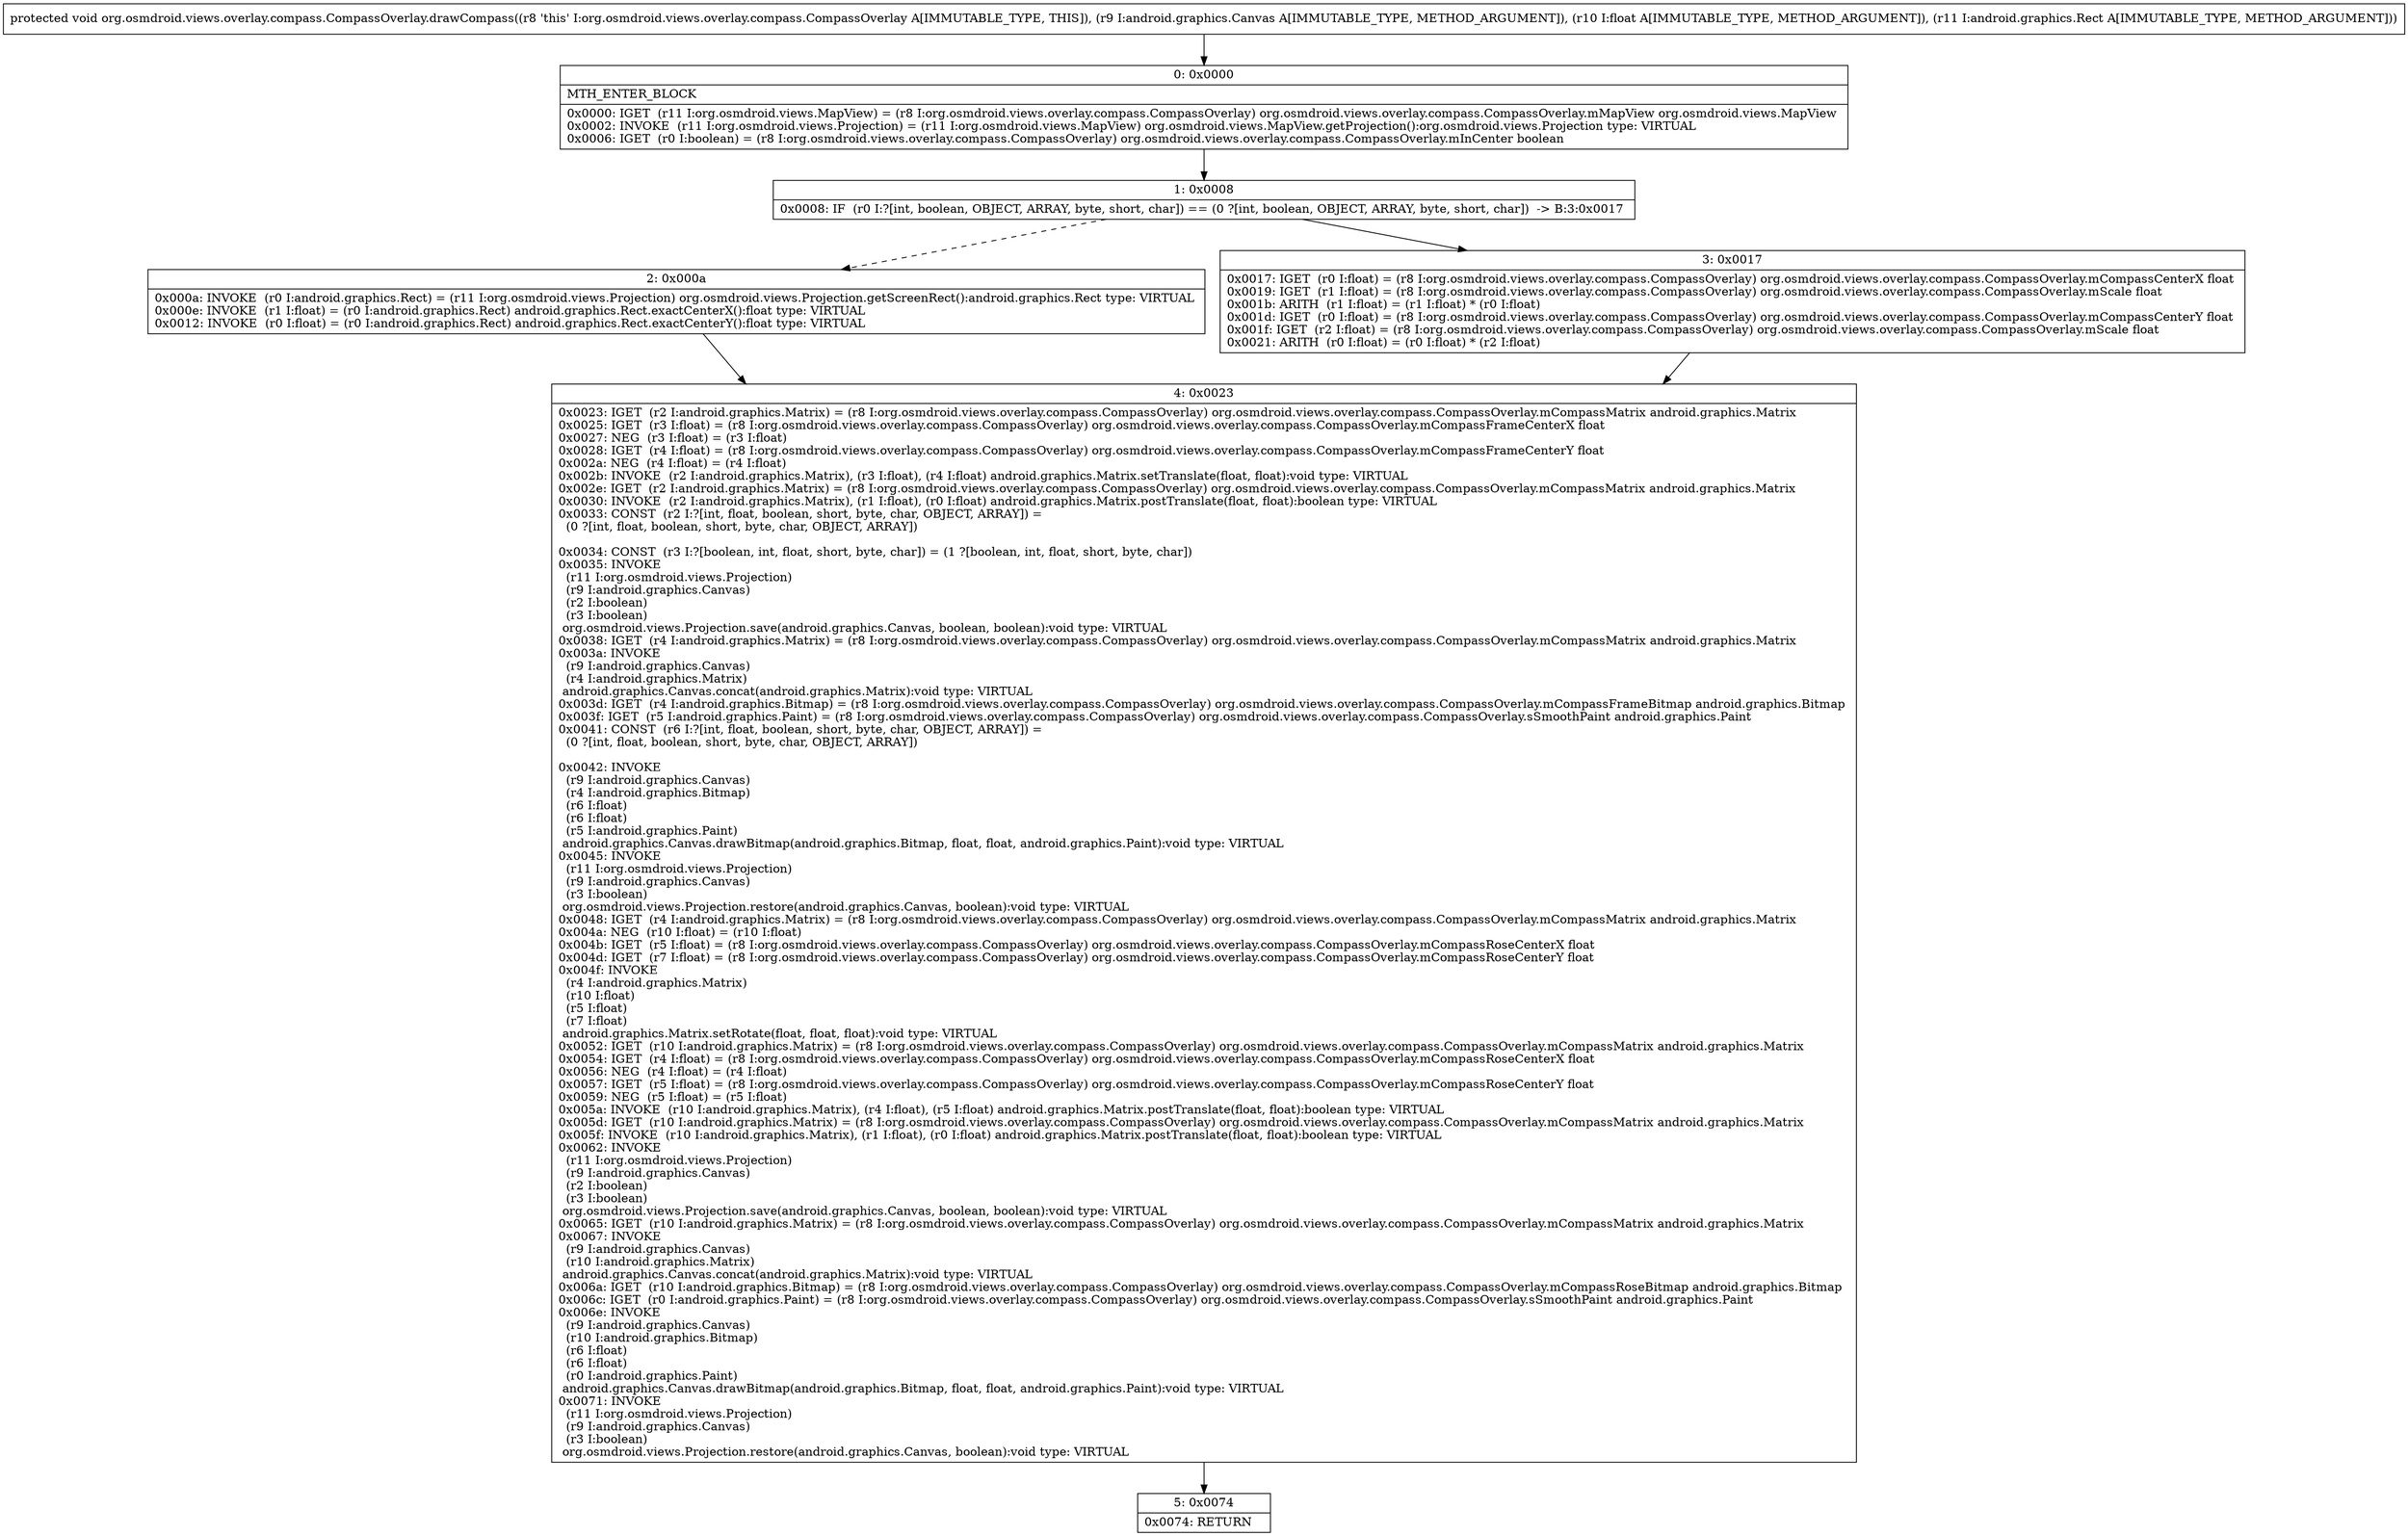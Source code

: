 digraph "CFG fororg.osmdroid.views.overlay.compass.CompassOverlay.drawCompass(Landroid\/graphics\/Canvas;FLandroid\/graphics\/Rect;)V" {
Node_0 [shape=record,label="{0\:\ 0x0000|MTH_ENTER_BLOCK\l|0x0000: IGET  (r11 I:org.osmdroid.views.MapView) = (r8 I:org.osmdroid.views.overlay.compass.CompassOverlay) org.osmdroid.views.overlay.compass.CompassOverlay.mMapView org.osmdroid.views.MapView \l0x0002: INVOKE  (r11 I:org.osmdroid.views.Projection) = (r11 I:org.osmdroid.views.MapView) org.osmdroid.views.MapView.getProjection():org.osmdroid.views.Projection type: VIRTUAL \l0x0006: IGET  (r0 I:boolean) = (r8 I:org.osmdroid.views.overlay.compass.CompassOverlay) org.osmdroid.views.overlay.compass.CompassOverlay.mInCenter boolean \l}"];
Node_1 [shape=record,label="{1\:\ 0x0008|0x0008: IF  (r0 I:?[int, boolean, OBJECT, ARRAY, byte, short, char]) == (0 ?[int, boolean, OBJECT, ARRAY, byte, short, char])  \-\> B:3:0x0017 \l}"];
Node_2 [shape=record,label="{2\:\ 0x000a|0x000a: INVOKE  (r0 I:android.graphics.Rect) = (r11 I:org.osmdroid.views.Projection) org.osmdroid.views.Projection.getScreenRect():android.graphics.Rect type: VIRTUAL \l0x000e: INVOKE  (r1 I:float) = (r0 I:android.graphics.Rect) android.graphics.Rect.exactCenterX():float type: VIRTUAL \l0x0012: INVOKE  (r0 I:float) = (r0 I:android.graphics.Rect) android.graphics.Rect.exactCenterY():float type: VIRTUAL \l}"];
Node_3 [shape=record,label="{3\:\ 0x0017|0x0017: IGET  (r0 I:float) = (r8 I:org.osmdroid.views.overlay.compass.CompassOverlay) org.osmdroid.views.overlay.compass.CompassOverlay.mCompassCenterX float \l0x0019: IGET  (r1 I:float) = (r8 I:org.osmdroid.views.overlay.compass.CompassOverlay) org.osmdroid.views.overlay.compass.CompassOverlay.mScale float \l0x001b: ARITH  (r1 I:float) = (r1 I:float) * (r0 I:float) \l0x001d: IGET  (r0 I:float) = (r8 I:org.osmdroid.views.overlay.compass.CompassOverlay) org.osmdroid.views.overlay.compass.CompassOverlay.mCompassCenterY float \l0x001f: IGET  (r2 I:float) = (r8 I:org.osmdroid.views.overlay.compass.CompassOverlay) org.osmdroid.views.overlay.compass.CompassOverlay.mScale float \l0x0021: ARITH  (r0 I:float) = (r0 I:float) * (r2 I:float) \l}"];
Node_4 [shape=record,label="{4\:\ 0x0023|0x0023: IGET  (r2 I:android.graphics.Matrix) = (r8 I:org.osmdroid.views.overlay.compass.CompassOverlay) org.osmdroid.views.overlay.compass.CompassOverlay.mCompassMatrix android.graphics.Matrix \l0x0025: IGET  (r3 I:float) = (r8 I:org.osmdroid.views.overlay.compass.CompassOverlay) org.osmdroid.views.overlay.compass.CompassOverlay.mCompassFrameCenterX float \l0x0027: NEG  (r3 I:float) = (r3 I:float) \l0x0028: IGET  (r4 I:float) = (r8 I:org.osmdroid.views.overlay.compass.CompassOverlay) org.osmdroid.views.overlay.compass.CompassOverlay.mCompassFrameCenterY float \l0x002a: NEG  (r4 I:float) = (r4 I:float) \l0x002b: INVOKE  (r2 I:android.graphics.Matrix), (r3 I:float), (r4 I:float) android.graphics.Matrix.setTranslate(float, float):void type: VIRTUAL \l0x002e: IGET  (r2 I:android.graphics.Matrix) = (r8 I:org.osmdroid.views.overlay.compass.CompassOverlay) org.osmdroid.views.overlay.compass.CompassOverlay.mCompassMatrix android.graphics.Matrix \l0x0030: INVOKE  (r2 I:android.graphics.Matrix), (r1 I:float), (r0 I:float) android.graphics.Matrix.postTranslate(float, float):boolean type: VIRTUAL \l0x0033: CONST  (r2 I:?[int, float, boolean, short, byte, char, OBJECT, ARRAY]) = \l  (0 ?[int, float, boolean, short, byte, char, OBJECT, ARRAY])\l \l0x0034: CONST  (r3 I:?[boolean, int, float, short, byte, char]) = (1 ?[boolean, int, float, short, byte, char]) \l0x0035: INVOKE  \l  (r11 I:org.osmdroid.views.Projection)\l  (r9 I:android.graphics.Canvas)\l  (r2 I:boolean)\l  (r3 I:boolean)\l org.osmdroid.views.Projection.save(android.graphics.Canvas, boolean, boolean):void type: VIRTUAL \l0x0038: IGET  (r4 I:android.graphics.Matrix) = (r8 I:org.osmdroid.views.overlay.compass.CompassOverlay) org.osmdroid.views.overlay.compass.CompassOverlay.mCompassMatrix android.graphics.Matrix \l0x003a: INVOKE  \l  (r9 I:android.graphics.Canvas)\l  (r4 I:android.graphics.Matrix)\l android.graphics.Canvas.concat(android.graphics.Matrix):void type: VIRTUAL \l0x003d: IGET  (r4 I:android.graphics.Bitmap) = (r8 I:org.osmdroid.views.overlay.compass.CompassOverlay) org.osmdroid.views.overlay.compass.CompassOverlay.mCompassFrameBitmap android.graphics.Bitmap \l0x003f: IGET  (r5 I:android.graphics.Paint) = (r8 I:org.osmdroid.views.overlay.compass.CompassOverlay) org.osmdroid.views.overlay.compass.CompassOverlay.sSmoothPaint android.graphics.Paint \l0x0041: CONST  (r6 I:?[int, float, boolean, short, byte, char, OBJECT, ARRAY]) = \l  (0 ?[int, float, boolean, short, byte, char, OBJECT, ARRAY])\l \l0x0042: INVOKE  \l  (r9 I:android.graphics.Canvas)\l  (r4 I:android.graphics.Bitmap)\l  (r6 I:float)\l  (r6 I:float)\l  (r5 I:android.graphics.Paint)\l android.graphics.Canvas.drawBitmap(android.graphics.Bitmap, float, float, android.graphics.Paint):void type: VIRTUAL \l0x0045: INVOKE  \l  (r11 I:org.osmdroid.views.Projection)\l  (r9 I:android.graphics.Canvas)\l  (r3 I:boolean)\l org.osmdroid.views.Projection.restore(android.graphics.Canvas, boolean):void type: VIRTUAL \l0x0048: IGET  (r4 I:android.graphics.Matrix) = (r8 I:org.osmdroid.views.overlay.compass.CompassOverlay) org.osmdroid.views.overlay.compass.CompassOverlay.mCompassMatrix android.graphics.Matrix \l0x004a: NEG  (r10 I:float) = (r10 I:float) \l0x004b: IGET  (r5 I:float) = (r8 I:org.osmdroid.views.overlay.compass.CompassOverlay) org.osmdroid.views.overlay.compass.CompassOverlay.mCompassRoseCenterX float \l0x004d: IGET  (r7 I:float) = (r8 I:org.osmdroid.views.overlay.compass.CompassOverlay) org.osmdroid.views.overlay.compass.CompassOverlay.mCompassRoseCenterY float \l0x004f: INVOKE  \l  (r4 I:android.graphics.Matrix)\l  (r10 I:float)\l  (r5 I:float)\l  (r7 I:float)\l android.graphics.Matrix.setRotate(float, float, float):void type: VIRTUAL \l0x0052: IGET  (r10 I:android.graphics.Matrix) = (r8 I:org.osmdroid.views.overlay.compass.CompassOverlay) org.osmdroid.views.overlay.compass.CompassOverlay.mCompassMatrix android.graphics.Matrix \l0x0054: IGET  (r4 I:float) = (r8 I:org.osmdroid.views.overlay.compass.CompassOverlay) org.osmdroid.views.overlay.compass.CompassOverlay.mCompassRoseCenterX float \l0x0056: NEG  (r4 I:float) = (r4 I:float) \l0x0057: IGET  (r5 I:float) = (r8 I:org.osmdroid.views.overlay.compass.CompassOverlay) org.osmdroid.views.overlay.compass.CompassOverlay.mCompassRoseCenterY float \l0x0059: NEG  (r5 I:float) = (r5 I:float) \l0x005a: INVOKE  (r10 I:android.graphics.Matrix), (r4 I:float), (r5 I:float) android.graphics.Matrix.postTranslate(float, float):boolean type: VIRTUAL \l0x005d: IGET  (r10 I:android.graphics.Matrix) = (r8 I:org.osmdroid.views.overlay.compass.CompassOverlay) org.osmdroid.views.overlay.compass.CompassOverlay.mCompassMatrix android.graphics.Matrix \l0x005f: INVOKE  (r10 I:android.graphics.Matrix), (r1 I:float), (r0 I:float) android.graphics.Matrix.postTranslate(float, float):boolean type: VIRTUAL \l0x0062: INVOKE  \l  (r11 I:org.osmdroid.views.Projection)\l  (r9 I:android.graphics.Canvas)\l  (r2 I:boolean)\l  (r3 I:boolean)\l org.osmdroid.views.Projection.save(android.graphics.Canvas, boolean, boolean):void type: VIRTUAL \l0x0065: IGET  (r10 I:android.graphics.Matrix) = (r8 I:org.osmdroid.views.overlay.compass.CompassOverlay) org.osmdroid.views.overlay.compass.CompassOverlay.mCompassMatrix android.graphics.Matrix \l0x0067: INVOKE  \l  (r9 I:android.graphics.Canvas)\l  (r10 I:android.graphics.Matrix)\l android.graphics.Canvas.concat(android.graphics.Matrix):void type: VIRTUAL \l0x006a: IGET  (r10 I:android.graphics.Bitmap) = (r8 I:org.osmdroid.views.overlay.compass.CompassOverlay) org.osmdroid.views.overlay.compass.CompassOverlay.mCompassRoseBitmap android.graphics.Bitmap \l0x006c: IGET  (r0 I:android.graphics.Paint) = (r8 I:org.osmdroid.views.overlay.compass.CompassOverlay) org.osmdroid.views.overlay.compass.CompassOverlay.sSmoothPaint android.graphics.Paint \l0x006e: INVOKE  \l  (r9 I:android.graphics.Canvas)\l  (r10 I:android.graphics.Bitmap)\l  (r6 I:float)\l  (r6 I:float)\l  (r0 I:android.graphics.Paint)\l android.graphics.Canvas.drawBitmap(android.graphics.Bitmap, float, float, android.graphics.Paint):void type: VIRTUAL \l0x0071: INVOKE  \l  (r11 I:org.osmdroid.views.Projection)\l  (r9 I:android.graphics.Canvas)\l  (r3 I:boolean)\l org.osmdroid.views.Projection.restore(android.graphics.Canvas, boolean):void type: VIRTUAL \l}"];
Node_5 [shape=record,label="{5\:\ 0x0074|0x0074: RETURN   \l}"];
MethodNode[shape=record,label="{protected void org.osmdroid.views.overlay.compass.CompassOverlay.drawCompass((r8 'this' I:org.osmdroid.views.overlay.compass.CompassOverlay A[IMMUTABLE_TYPE, THIS]), (r9 I:android.graphics.Canvas A[IMMUTABLE_TYPE, METHOD_ARGUMENT]), (r10 I:float A[IMMUTABLE_TYPE, METHOD_ARGUMENT]), (r11 I:android.graphics.Rect A[IMMUTABLE_TYPE, METHOD_ARGUMENT])) }"];
MethodNode -> Node_0;
Node_0 -> Node_1;
Node_1 -> Node_2[style=dashed];
Node_1 -> Node_3;
Node_2 -> Node_4;
Node_3 -> Node_4;
Node_4 -> Node_5;
}

